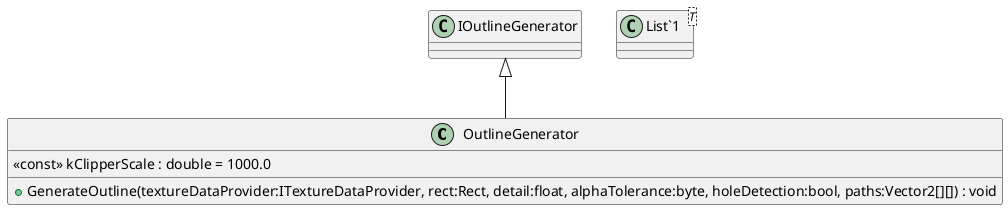 @startuml
class OutlineGenerator {
    <<const>> kClipperScale : double = 1000.0
    + GenerateOutline(textureDataProvider:ITextureDataProvider, rect:Rect, detail:float, alphaTolerance:byte, holeDetection:bool, paths:Vector2[][]) : void
}
class "List`1"<T> {
}
IOutlineGenerator <|-- OutlineGenerator
@enduml
